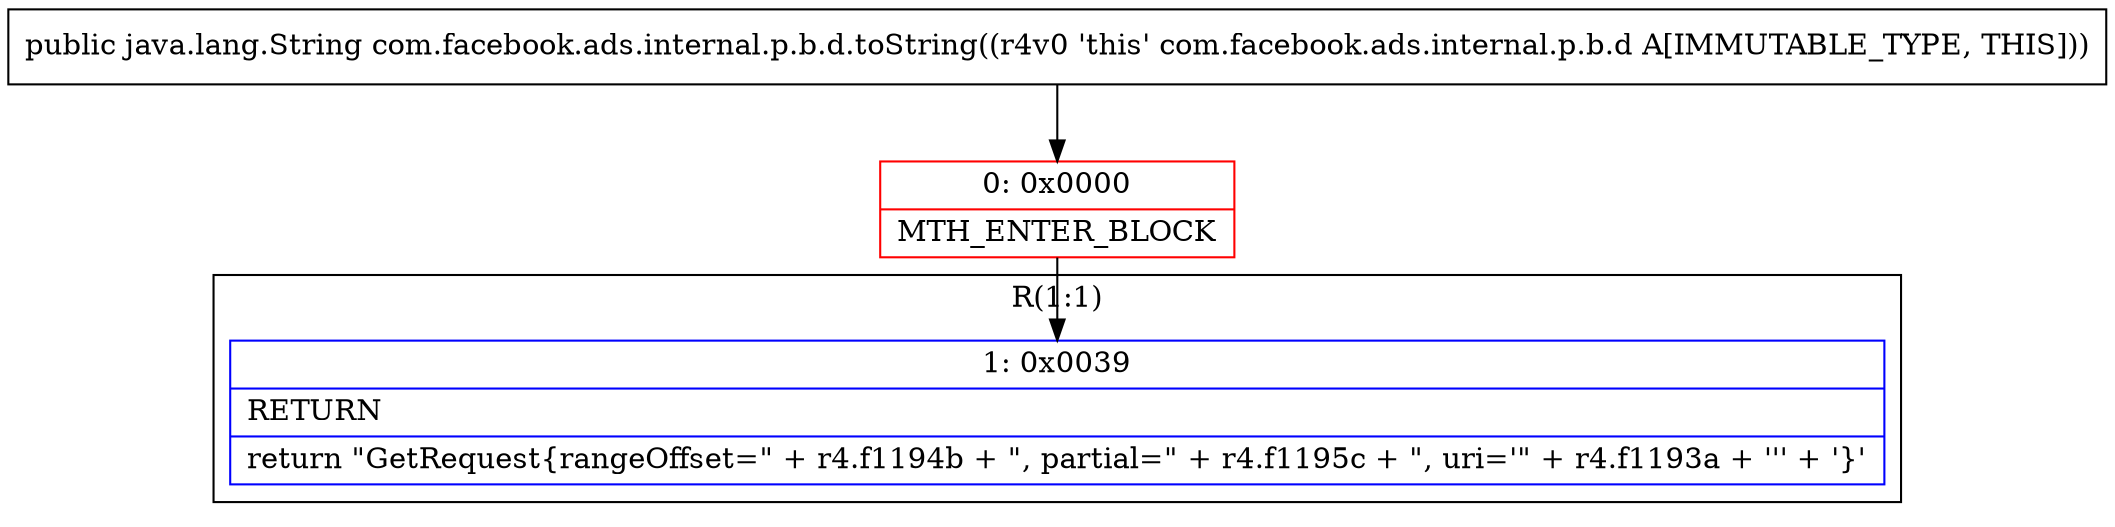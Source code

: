 digraph "CFG forcom.facebook.ads.internal.p.b.d.toString()Ljava\/lang\/String;" {
subgraph cluster_Region_1008068891 {
label = "R(1:1)";
node [shape=record,color=blue];
Node_1 [shape=record,label="{1\:\ 0x0039|RETURN\l|return \"GetRequest\{rangeOffset=\" + r4.f1194b + \", partial=\" + r4.f1195c + \", uri='\" + r4.f1193a + ''' + '\}'\l}"];
}
Node_0 [shape=record,color=red,label="{0\:\ 0x0000|MTH_ENTER_BLOCK\l}"];
MethodNode[shape=record,label="{public java.lang.String com.facebook.ads.internal.p.b.d.toString((r4v0 'this' com.facebook.ads.internal.p.b.d A[IMMUTABLE_TYPE, THIS])) }"];
MethodNode -> Node_0;
Node_0 -> Node_1;
}

